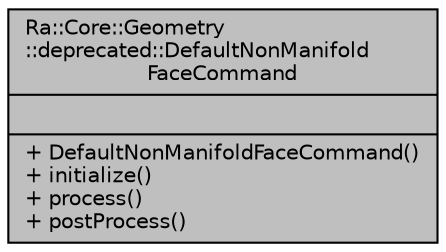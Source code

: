 digraph "Ra::Core::Geometry::deprecated::DefaultNonManifoldFaceCommand"
{
 // INTERACTIVE_SVG=YES
 // LATEX_PDF_SIZE
  edge [fontname="Helvetica",fontsize="10",labelfontname="Helvetica",labelfontsize="10"];
  node [fontname="Helvetica",fontsize="10",shape=record];
  Node1 [label="{Ra::Core::Geometry\l::deprecated::DefaultNonManifold\lFaceCommand\n||+ DefaultNonManifoldFaceCommand()\l+ initialize()\l+ process()\l+ postProcess()\l}",height=0.2,width=0.4,color="black", fillcolor="grey75", style="filled", fontcolor="black",tooltip="[Default command implementation]"];
}
